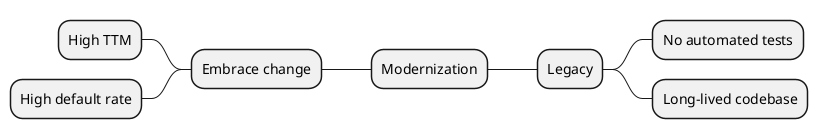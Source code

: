 @startmindmap
+ Modernization
++ Legacy
+++ No automated tests
+++ Long-lived codebase
-- Embrace change
--- High TTM
--- High default rate
@endmindmap

